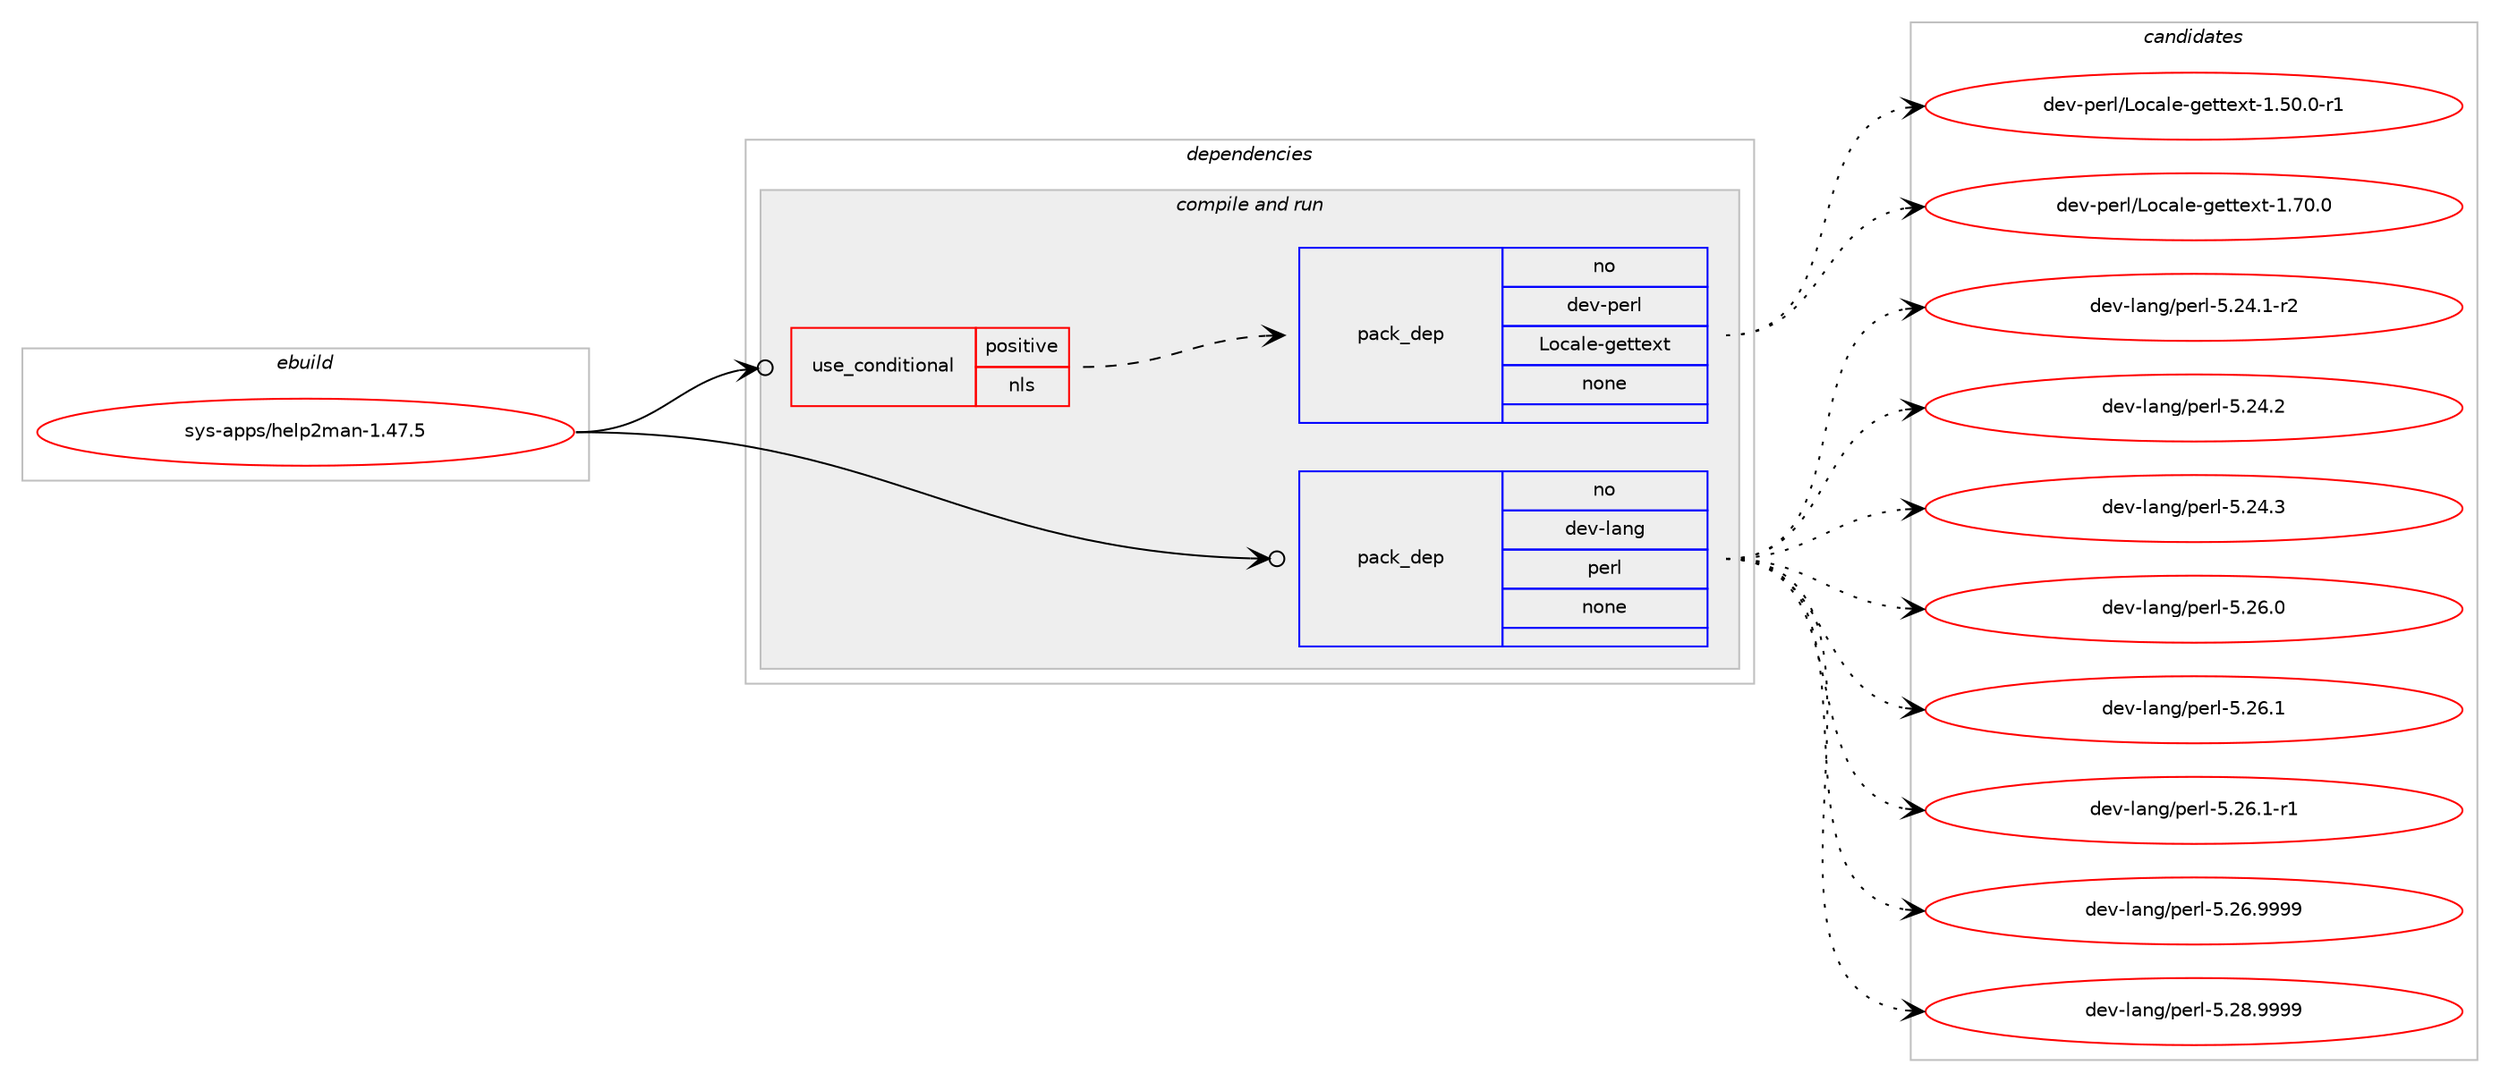 digraph prolog {

# *************
# Graph options
# *************

newrank=true;
concentrate=true;
compound=true;
graph [rankdir=LR,fontname=Helvetica,fontsize=10,ranksep=1.5];#, ranksep=2.5, nodesep=0.2];
edge  [arrowhead=vee];
node  [fontname=Helvetica,fontsize=10];

# **********
# The ebuild
# **********

subgraph cluster_leftcol {
color=gray;
rank=same;
label=<<i>ebuild</i>>;
id [label="sys-apps/help2man-1.47.5", color=red, width=4, href="../sys-apps/help2man-1.47.5.svg"];
}

# ****************
# The dependencies
# ****************

subgraph cluster_midcol {
color=gray;
label=<<i>dependencies</i>>;
subgraph cluster_compile {
fillcolor="#eeeeee";
style=filled;
label=<<i>compile</i>>;
}
subgraph cluster_compileandrun {
fillcolor="#eeeeee";
style=filled;
label=<<i>compile and run</i>>;
subgraph cond211 {
dependency3462 [label=<<TABLE BORDER="0" CELLBORDER="1" CELLSPACING="0" CELLPADDING="4"><TR><TD ROWSPAN="3" CELLPADDING="10">use_conditional</TD></TR><TR><TD>positive</TD></TR><TR><TD>nls</TD></TR></TABLE>>, shape=none, color=red];
subgraph pack3247 {
dependency3463 [label=<<TABLE BORDER="0" CELLBORDER="1" CELLSPACING="0" CELLPADDING="4" WIDTH="220"><TR><TD ROWSPAN="6" CELLPADDING="30">pack_dep</TD></TR><TR><TD WIDTH="110">no</TD></TR><TR><TD>dev-perl</TD></TR><TR><TD>Locale-gettext</TD></TR><TR><TD>none</TD></TR><TR><TD></TD></TR></TABLE>>, shape=none, color=blue];
}
dependency3462:e -> dependency3463:w [weight=20,style="dashed",arrowhead="vee"];
}
id:e -> dependency3462:w [weight=20,style="solid",arrowhead="odotvee"];
subgraph pack3248 {
dependency3464 [label=<<TABLE BORDER="0" CELLBORDER="1" CELLSPACING="0" CELLPADDING="4" WIDTH="220"><TR><TD ROWSPAN="6" CELLPADDING="30">pack_dep</TD></TR><TR><TD WIDTH="110">no</TD></TR><TR><TD>dev-lang</TD></TR><TR><TD>perl</TD></TR><TR><TD>none</TD></TR><TR><TD></TD></TR></TABLE>>, shape=none, color=blue];
}
id:e -> dependency3464:w [weight=20,style="solid",arrowhead="odotvee"];
}
subgraph cluster_run {
fillcolor="#eeeeee";
style=filled;
label=<<i>run</i>>;
}
}

# **************
# The candidates
# **************

subgraph cluster_choices {
rank=same;
color=gray;
label=<<i>candidates</i>>;

subgraph choice3247 {
color=black;
nodesep=1;
choice100101118451121011141084776111999710810145103101116116101120116454946534846484511449 [label="dev-perl/Locale-gettext-1.50.0-r1", color=red, width=4,href="../dev-perl/Locale-gettext-1.50.0-r1.svg"];
choice10010111845112101114108477611199971081014510310111611610112011645494655484648 [label="dev-perl/Locale-gettext-1.70.0", color=red, width=4,href="../dev-perl/Locale-gettext-1.70.0.svg"];
dependency3463:e -> choice100101118451121011141084776111999710810145103101116116101120116454946534846484511449:w [style=dotted,weight="100"];
dependency3463:e -> choice10010111845112101114108477611199971081014510310111611610112011645494655484648:w [style=dotted,weight="100"];
}
subgraph choice3248 {
color=black;
nodesep=1;
choice100101118451089711010347112101114108455346505246494511450 [label="dev-lang/perl-5.24.1-r2", color=red, width=4,href="../dev-lang/perl-5.24.1-r2.svg"];
choice10010111845108971101034711210111410845534650524650 [label="dev-lang/perl-5.24.2", color=red, width=4,href="../dev-lang/perl-5.24.2.svg"];
choice10010111845108971101034711210111410845534650524651 [label="dev-lang/perl-5.24.3", color=red, width=4,href="../dev-lang/perl-5.24.3.svg"];
choice10010111845108971101034711210111410845534650544648 [label="dev-lang/perl-5.26.0", color=red, width=4,href="../dev-lang/perl-5.26.0.svg"];
choice10010111845108971101034711210111410845534650544649 [label="dev-lang/perl-5.26.1", color=red, width=4,href="../dev-lang/perl-5.26.1.svg"];
choice100101118451089711010347112101114108455346505446494511449 [label="dev-lang/perl-5.26.1-r1", color=red, width=4,href="../dev-lang/perl-5.26.1-r1.svg"];
choice10010111845108971101034711210111410845534650544657575757 [label="dev-lang/perl-5.26.9999", color=red, width=4,href="../dev-lang/perl-5.26.9999.svg"];
choice10010111845108971101034711210111410845534650564657575757 [label="dev-lang/perl-5.28.9999", color=red, width=4,href="../dev-lang/perl-5.28.9999.svg"];
dependency3464:e -> choice100101118451089711010347112101114108455346505246494511450:w [style=dotted,weight="100"];
dependency3464:e -> choice10010111845108971101034711210111410845534650524650:w [style=dotted,weight="100"];
dependency3464:e -> choice10010111845108971101034711210111410845534650524651:w [style=dotted,weight="100"];
dependency3464:e -> choice10010111845108971101034711210111410845534650544648:w [style=dotted,weight="100"];
dependency3464:e -> choice10010111845108971101034711210111410845534650544649:w [style=dotted,weight="100"];
dependency3464:e -> choice100101118451089711010347112101114108455346505446494511449:w [style=dotted,weight="100"];
dependency3464:e -> choice10010111845108971101034711210111410845534650544657575757:w [style=dotted,weight="100"];
dependency3464:e -> choice10010111845108971101034711210111410845534650564657575757:w [style=dotted,weight="100"];
}
}

}
